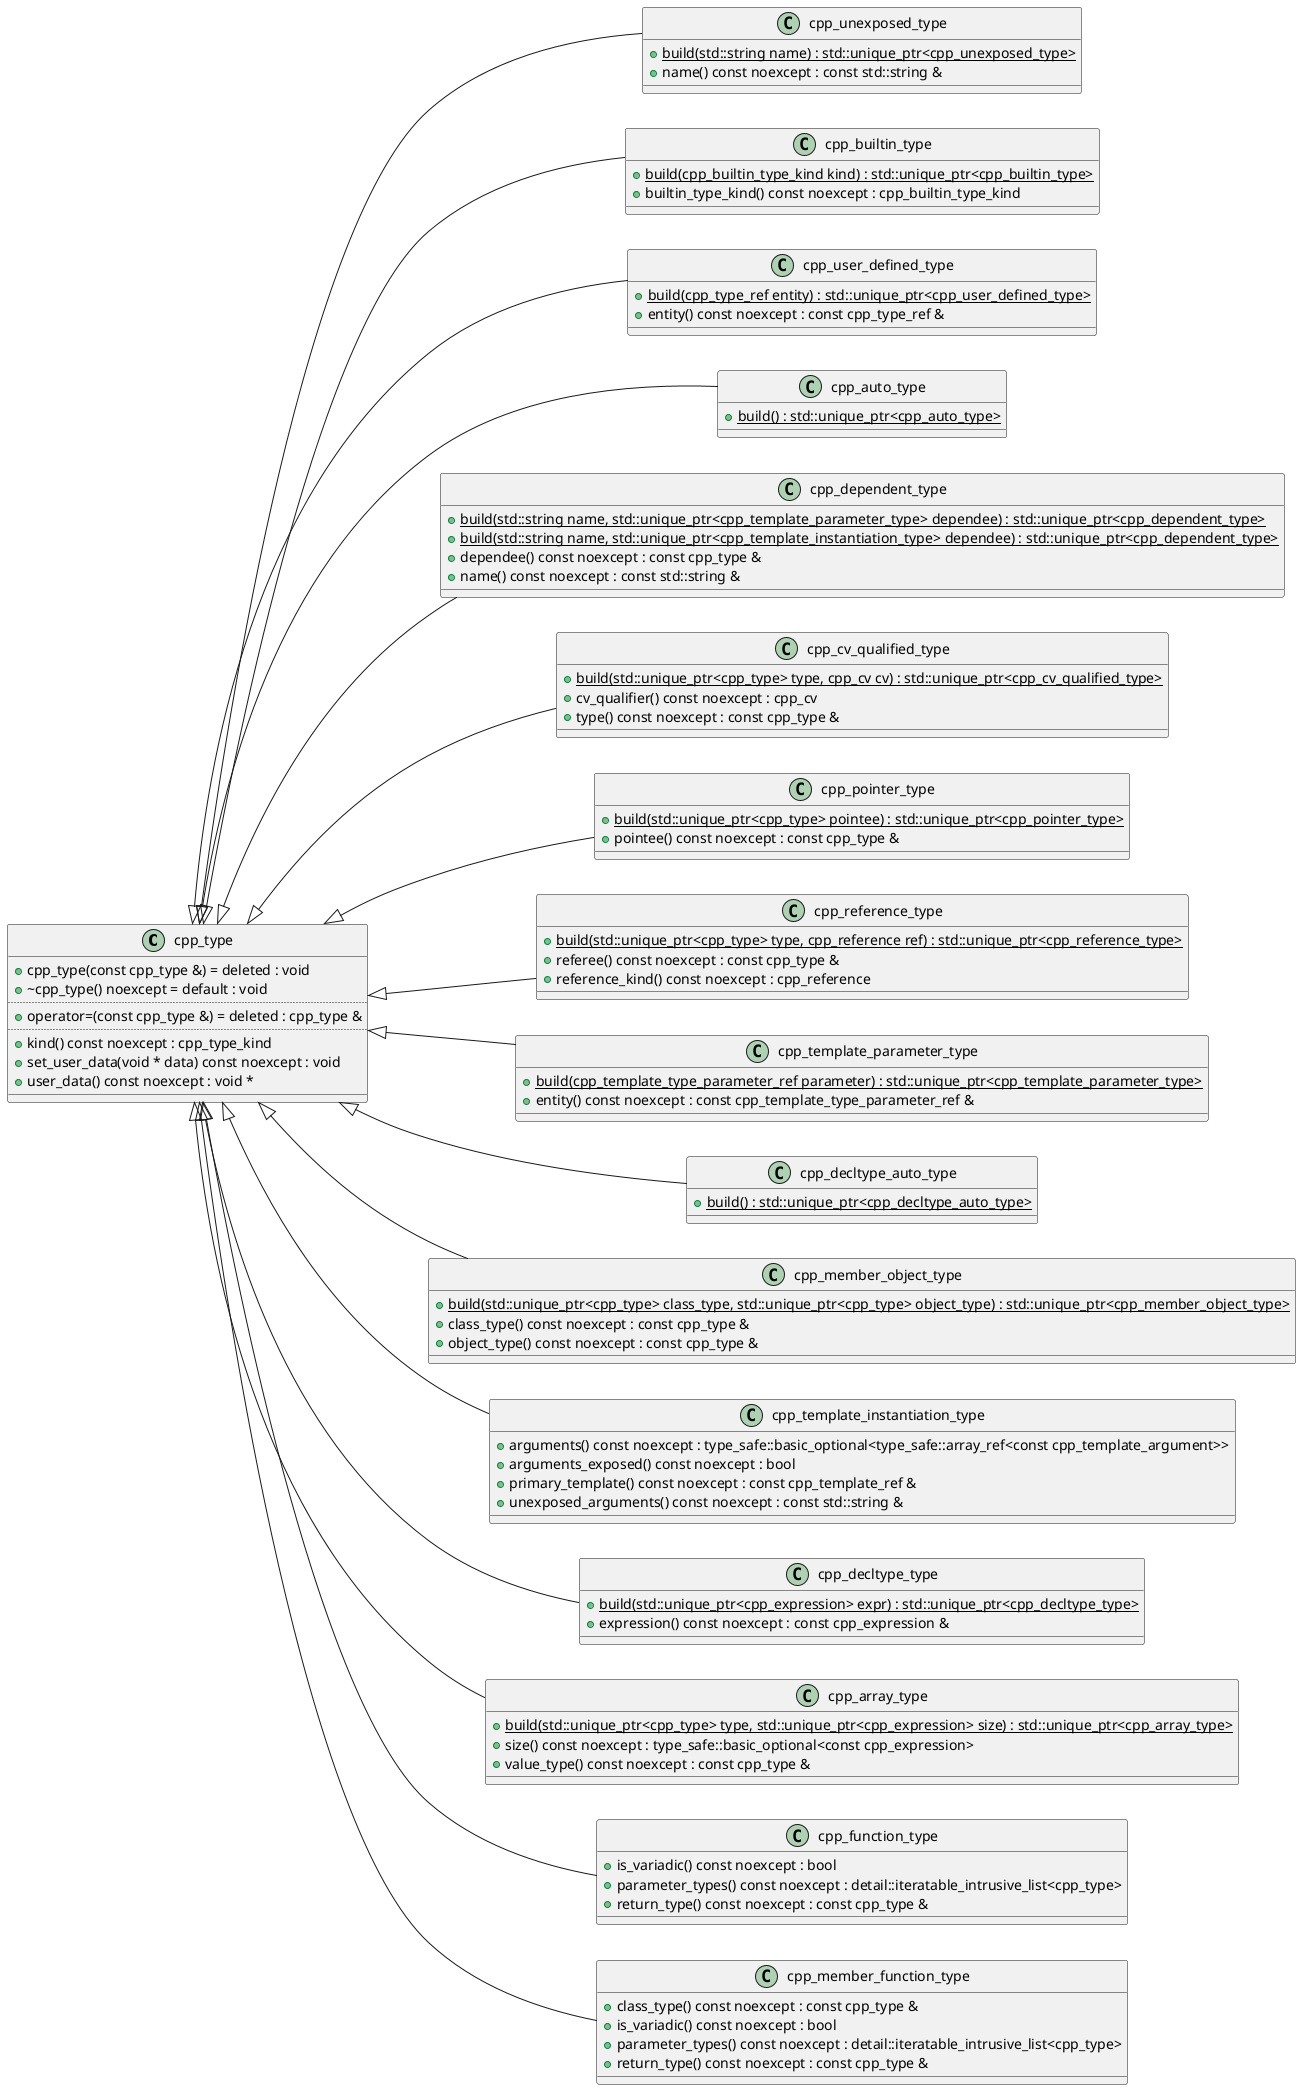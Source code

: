 @startuml
left to right direction
class "cpp_type" as C_0001585653041236922459
class C_0001585653041236922459 [[https://github.com/foonathan/cppast/blob/f00df6675d87c6983033d270728c57a55cd3db22/include/cppast/cpp_type.hpp#L44{cpp_type}]] {
+cpp_type(const cpp_type &) = deleted : void [[[https://github.com/foonathan/cppast/blob/f00df6675d87c6983033d270728c57a55cd3db22/include/cppast/cpp_type.hpp#L47{cpp_type}]]]
+~cpp_type() noexcept = default : void [[[https://github.com/foonathan/cppast/blob/f00df6675d87c6983033d270728c57a55cd3db22/include/cppast/cpp_type.hpp#L50{~cpp_type}]]]
..
+operator=(const cpp_type &) = deleted : cpp_type & [[[https://github.com/foonathan/cppast/blob/f00df6675d87c6983033d270728c57a55cd3db22/include/cppast/cpp_type.hpp#L48{operator=}]]]
..
+kind() const noexcept : cpp_type_kind [[[https://github.com/foonathan/cppast/blob/f00df6675d87c6983033d270728c57a55cd3db22/include/cppast/cpp_type.hpp#L53{kind}]]]
+set_user_data(void * data) const noexcept : void [[[https://github.com/foonathan/cppast/blob/f00df6675d87c6983033d270728c57a55cd3db22/include/cppast/cpp_type.hpp#L71{set_user_data}]]]
+user_data() const noexcept : void * [[[https://github.com/foonathan/cppast/blob/f00df6675d87c6983033d270728c57a55cd3db22/include/cppast/cpp_type.hpp#L59{user_data}]]]
__
}
class "cpp_unexposed_type" as C_0000601730303705395408
class C_0000601730303705395408 [[https://github.com/foonathan/cppast/blob/f00df6675d87c6983033d270728c57a55cd3db22/include/cppast/cpp_type.hpp#L95{cpp_unexposed_type}]] {
{static} +build(std::string name) : std::unique_ptr<cpp_unexposed_type> [[[https://github.com/foonathan/cppast/blob/f00df6675d87c6983033d270728c57a55cd3db22/include/cppast/cpp_type.hpp#L99{build}]]]
+name() const noexcept : const std::string & [[[https://github.com/foonathan/cppast/blob/f00df6675d87c6983033d270728c57a55cd3db22/include/cppast/cpp_type.hpp#L105{name}]]]
__
}
class "cpp_builtin_type" as C_0002035785082080260407
class C_0002035785082080260407 [[https://github.com/foonathan/cppast/blob/f00df6675d87c6983033d270728c57a55cd3db22/include/cppast/cpp_type.hpp#L161{cpp_builtin_type}]] {
{static} +build(cpp_builtin_type_kind kind) : std::unique_ptr<cpp_builtin_type> [[[https://github.com/foonathan/cppast/blob/f00df6675d87c6983033d270728c57a55cd3db22/include/cppast/cpp_type.hpp#L165{build}]]]
+builtin_type_kind() const noexcept : cpp_builtin_type_kind [[[https://github.com/foonathan/cppast/blob/f00df6675d87c6983033d270728c57a55cd3db22/include/cppast/cpp_type.hpp#L171{builtin_type_kind}]]]
__
}
class "cpp_user_defined_type" as C_0002166954434825938188
class C_0002166954434825938188 [[https://github.com/foonathan/cppast/blob/f00df6675d87c6983033d270728c57a55cd3db22/include/cppast/cpp_type.hpp#L202{cpp_user_defined_type}]] {
{static} +build(cpp_type_ref entity) : std::unique_ptr<cpp_user_defined_type> [[[https://github.com/foonathan/cppast/blob/f00df6675d87c6983033d270728c57a55cd3db22/include/cppast/cpp_type.hpp#L206{build}]]]
+entity() const noexcept : const cpp_type_ref & [[[https://github.com/foonathan/cppast/blob/f00df6675d87c6983033d270728c57a55cd3db22/include/cppast/cpp_type.hpp#L213{entity}]]]
__
}
class "cpp_auto_type" as C_0001809003368459807767
class C_0001809003368459807767 [[https://github.com/foonathan/cppast/blob/f00df6675d87c6983033d270728c57a55cd3db22/include/cppast/cpp_type.hpp#L230{cpp_auto_type}]] {
{static} +build() : std::unique_ptr<cpp_auto_type> [[[https://github.com/foonathan/cppast/blob/f00df6675d87c6983033d270728c57a55cd3db22/include/cppast/cpp_type.hpp#L234{build}]]]
__
}
class "cpp_dependent_type" as C_0000507998479194737071
class C_0000507998479194737071 [[https://github.com/foonathan/cppast/blob/f00df6675d87c6983033d270728c57a55cd3db22/include/cppast/cpp_type.hpp#L249{cpp_dependent_type}]] {
{static} +build(std::string name, std::unique_ptr<cpp_template_parameter_type> dependee) : std::unique_ptr<cpp_dependent_type> [[[https://github.com/foonathan/cppast/blob/f00df6675d87c6983033d270728c57a55cd3db22/include/cppast/cpp_type.hpp#L253{build}]]]
{static} +build(std::string name, std::unique_ptr<cpp_template_instantiation_type> dependee) : std::unique_ptr<cpp_dependent_type> [[[https://github.com/foonathan/cppast/blob/f00df6675d87c6983033d270728c57a55cd3db22/include/cppast/cpp_type.hpp#L257{build}]]]
+dependee() const noexcept : const cpp_type & [[[https://github.com/foonathan/cppast/blob/f00df6675d87c6983033d270728c57a55cd3db22/include/cppast/cpp_type.hpp#L270{dependee}]]]
+name() const noexcept : const std::string & [[[https://github.com/foonathan/cppast/blob/f00df6675d87c6983033d270728c57a55cd3db22/include/cppast/cpp_type.hpp#L262{name}]]]
__
}
class "cpp_cv_qualified_type" as C_0000342846994454958214
class C_0000342846994454958214 [[https://github.com/foonathan/cppast/blob/f00df6675d87c6983033d270728c57a55cd3db22/include/cppast/cpp_type.hpp#L311{cpp_cv_qualified_type}]] {
{static} +build(std::unique_ptr<cpp_type> type, cpp_cv cv) : std::unique_ptr<cpp_cv_qualified_type> [[[https://github.com/foonathan/cppast/blob/f00df6675d87c6983033d270728c57a55cd3db22/include/cppast/cpp_type.hpp#L316{build}]]]
+cv_qualifier() const noexcept : cpp_cv [[[https://github.com/foonathan/cppast/blob/f00df6675d87c6983033d270728c57a55cd3db22/include/cppast/cpp_type.hpp#L330{cv_qualifier}]]]
+type() const noexcept : const cpp_type & [[[https://github.com/foonathan/cppast/blob/f00df6675d87c6983033d270728c57a55cd3db22/include/cppast/cpp_type.hpp#L324{type}]]]
__
}
class "cpp_pointer_type" as C_0000861535705589766807
class C_0000861535705589766807 [[https://github.com/foonathan/cppast/blob/f00df6675d87c6983033d270728c57a55cd3db22/include/cppast/cpp_type.hpp#L359{cpp_pointer_type}]] {
{static} +build(std::unique_ptr<cpp_type> pointee) : std::unique_ptr<cpp_pointer_type> [[[https://github.com/foonathan/cppast/blob/f00df6675d87c6983033d270728c57a55cd3db22/include/cppast/cpp_type.hpp#L363{build}]]]
+pointee() const noexcept : const cpp_type & [[[https://github.com/foonathan/cppast/blob/f00df6675d87c6983033d270728c57a55cd3db22/include/cppast/cpp_type.hpp#L369{pointee}]]]
__
}
class "cpp_reference_type" as C_0000600573949475383075
class C_0000600573949475383075 [[https://github.com/foonathan/cppast/blob/f00df6675d87c6983033d270728c57a55cd3db22/include/cppast/cpp_type.hpp#L394{cpp_reference_type}]] {
{static} +build(std::unique_ptr<cpp_type> type, cpp_reference ref) : std::unique_ptr<cpp_reference_type> [[[https://github.com/foonathan/cppast/blob/f00df6675d87c6983033d270728c57a55cd3db22/include/cppast/cpp_type.hpp#L399{build}]]]
+referee() const noexcept : const cpp_type & [[[https://github.com/foonathan/cppast/blob/f00df6675d87c6983033d270728c57a55cd3db22/include/cppast/cpp_type.hpp#L407{referee}]]]
+reference_kind() const noexcept : cpp_reference [[[https://github.com/foonathan/cppast/blob/f00df6675d87c6983033d270728c57a55cd3db22/include/cppast/cpp_type.hpp#L413{reference_kind}]]]
__
}
class "cpp_template_parameter_type" as C_0002158322113857881673
class C_0002158322113857881673 [[https://github.com/foonathan/cppast/blob/f00df6675d87c6983033d270728c57a55cd3db22/include/cppast/cpp_template_parameter.hpp#L106{cpp_template_parameter_type}]] {
{static} +build(cpp_template_type_parameter_ref parameter) : std::unique_ptr<cpp_template_parameter_type> [[[https://github.com/foonathan/cppast/blob/f00df6675d87c6983033d270728c57a55cd3db22/include/cppast/cpp_template_parameter.hpp#L110{build}]]]
+entity() const noexcept : const cpp_template_type_parameter_ref & [[[https://github.com/foonathan/cppast/blob/f00df6675d87c6983033d270728c57a55cd3db22/include/cppast/cpp_template_parameter.hpp#L118{entity}]]]
__
}
class "cpp_decltype_auto_type" as C_0000026248340214462662
class C_0000026248340214462662 [[https://github.com/foonathan/cppast/blob/f00df6675d87c6983033d270728c57a55cd3db22/include/cppast/cppast_fwd.hpp#L27{cpp_decltype_auto_type}]] {
{static} +build() : std::unique_ptr<cpp_decltype_auto_type> [[[https://github.com/foonathan/cppast/blob/f00df6675d87c6983033d270728c57a55cd3db22/include/cppast/cpp_decltype_type.hpp#L44{build}]]]
__
}
class "cpp_member_object_type" as C_0000603633382993980808
class C_0000603633382993980808 [[https://github.com/foonathan/cppast/blob/f00df6675d87c6983033d270728c57a55cd3db22/include/cppast/cppast_fwd.hpp#L53{cpp_member_object_type}]] {
{static} +build(std::unique_ptr<cpp_type> class_type, std::unique_ptr<cpp_type> object_type) : std::unique_ptr<cpp_member_object_type> [[[https://github.com/foonathan/cppast/blob/f00df6675d87c6983033d270728c57a55cd3db22/include/cppast/cpp_function_type.hpp#L168{build}]]]
+class_type() const noexcept : const cpp_type & [[[https://github.com/foonathan/cppast/blob/f00df6675d87c6983033d270728c57a55cd3db22/include/cppast/cpp_function_type.hpp#L176{class_type}]]]
+object_type() const noexcept : const cpp_type & [[[https://github.com/foonathan/cppast/blob/f00df6675d87c6983033d270728c57a55cd3db22/include/cppast/cpp_function_type.hpp#L182{object_type}]]]
__
}
class "cpp_template_instantiation_type" as C_0001009421424714355715
class C_0001009421424714355715 [[https://github.com/foonathan/cppast/blob/f00df6675d87c6983033d270728c57a55cd3db22/include/cppast/cppast_fwd.hpp#L63{cpp_template_instantiation_type}]] {
+arguments() const noexcept : type_safe::basic_optional<type_safe::array_ref<const cpp_template_argument>> [[[https://github.com/foonathan/cppast/blob/f00df6675d87c6983033d270728c57a55cd3db22/include/cppast/cpp_template.hpp#L145{arguments}]]]
+arguments_exposed() const noexcept : bool [[[https://github.com/foonathan/cppast/blob/f00df6675d87c6983033d270728c57a55cd3db22/include/cppast/cpp_template.hpp#L138{arguments_exposed}]]]
+primary_template() const noexcept : const cpp_template_ref & [[[https://github.com/foonathan/cppast/blob/f00df6675d87c6983033d270728c57a55cd3db22/include/cppast/cpp_template.hpp#L132{primary_template}]]]
+unexposed_arguments() const noexcept : const std::string & [[[https://github.com/foonathan/cppast/blob/f00df6675d87c6983033d270728c57a55cd3db22/include/cppast/cpp_template.hpp#L156{unexposed_arguments}]]]
__
}
class "cpp_decltype_type" as C_0001184982835175222056
class C_0001184982835175222056 [[https://github.com/foonathan/cppast/blob/f00df6675d87c6983033d270728c57a55cd3db22/include/cppast/cppast_fwd.hpp#L28{cpp_decltype_type}]] {
{static} +build(std::unique_ptr<cpp_expression> expr) : std::unique_ptr<cpp_decltype_type> [[[https://github.com/foonathan/cppast/blob/f00df6675d87c6983033d270728c57a55cd3db22/include/cppast/cpp_decltype_type.hpp#L17{build}]]]
+expression() const noexcept : const cpp_expression & [[[https://github.com/foonathan/cppast/blob/f00df6675d87c6983033d270728c57a55cd3db22/include/cppast/cpp_decltype_type.hpp#L23{expression}]]]
__
}
class "cpp_array_type" as C_0001347498727659770075
class C_0001347498727659770075 [[https://github.com/foonathan/cppast/blob/f00df6675d87c6983033d270728c57a55cd3db22/include/cppast/cppast_fwd.hpp#L14{cpp_array_type}]] {
{static} +build(std::unique_ptr<cpp_type> type, std::unique_ptr<cpp_expression> size) : std::unique_ptr<cpp_array_type> [[[https://github.com/foonathan/cppast/blob/f00df6675d87c6983033d270728c57a55cd3db22/include/cppast/cpp_array_type.hpp#L18{build}]]]
+size() const noexcept : type_safe::basic_optional<const cpp_expression> [[[https://github.com/foonathan/cppast/blob/f00df6675d87c6983033d270728c57a55cd3db22/include/cppast/cpp_array_type.hpp#L33{size}]]]
+value_type() const noexcept : const cpp_type & [[[https://github.com/foonathan/cppast/blob/f00df6675d87c6983033d270728c57a55cd3db22/include/cppast/cpp_array_type.hpp#L26{value_type}]]]
__
}
class "cpp_function_type" as C_0001455852309215570565
class C_0001455852309215570565 [[https://github.com/foonathan/cppast/blob/f00df6675d87c6983033d270728c57a55cd3db22/include/cppast/cppast_fwd.hpp#L44{cpp_function_type}]] {
+is_variadic() const noexcept : bool [[[https://github.com/foonathan/cppast/blob/f00df6675d87c6983033d270728c57a55cd3db22/include/cppast/cpp_function_type.hpp#L61{is_variadic}]]]
+parameter_types() const noexcept : detail::iteratable_intrusive_list<cpp_type> [[[https://github.com/foonathan/cppast/blob/f00df6675d87c6983033d270728c57a55cd3db22/include/cppast/cpp_function_type.hpp#L55{parameter_types}]]]
+return_type() const noexcept : const cpp_type & [[[https://github.com/foonathan/cppast/blob/f00df6675d87c6983033d270728c57a55cd3db22/include/cppast/cpp_function_type.hpp#L49{return_type}]]]
__
}
class "cpp_member_function_type" as C_0001956941679276907326
class C_0001956941679276907326 [[https://github.com/foonathan/cppast/blob/f00df6675d87c6983033d270728c57a55cd3db22/include/cppast/cppast_fwd.hpp#L52{cpp_member_function_type}]] {
+class_type() const noexcept : const cpp_type & [[[https://github.com/foonathan/cppast/blob/f00df6675d87c6983033d270728c57a55cd3db22/include/cppast/cpp_function_type.hpp#L122{class_type}]]]
+is_variadic() const noexcept : bool [[[https://github.com/foonathan/cppast/blob/f00df6675d87c6983033d270728c57a55cd3db22/include/cppast/cpp_function_type.hpp#L140{is_variadic}]]]
+parameter_types() const noexcept : detail::iteratable_intrusive_list<cpp_type> [[[https://github.com/foonathan/cppast/blob/f00df6675d87c6983033d270728c57a55cd3db22/include/cppast/cpp_function_type.hpp#L134{parameter_types}]]]
+return_type() const noexcept : const cpp_type & [[[https://github.com/foonathan/cppast/blob/f00df6675d87c6983033d270728c57a55cd3db22/include/cppast/cpp_function_type.hpp#L128{return_type}]]]
__
}
C_0001585653041236922459 <|-- C_0000601730303705395408
C_0001585653041236922459 <|-- C_0002035785082080260407
C_0001585653041236922459 <|-- C_0002166954434825938188
C_0001585653041236922459 <|-- C_0001809003368459807767
C_0001585653041236922459 <|-- C_0000507998479194737071
C_0001585653041236922459 <|-- C_0000342846994454958214
C_0001585653041236922459 <|-- C_0000861535705589766807
C_0001585653041236922459 <|-- C_0000600573949475383075
C_0001585653041236922459 <|-- C_0002158322113857881673
C_0001585653041236922459 <|-- C_0000026248340214462662
C_0001585653041236922459 <|-- C_0000603633382993980808
C_0001585653041236922459 <|-- C_0001009421424714355715
C_0001585653041236922459 <|-- C_0001184982835175222056
C_0001585653041236922459 <|-- C_0001347498727659770075
C_0001585653041236922459 <|-- C_0001455852309215570565
C_0001585653041236922459 <|-- C_0001956941679276907326

'Generated with clang-uml, version 0.3.7-36-g13ea67c
'LLVM version Ubuntu clang version 15.0.6
@enduml
